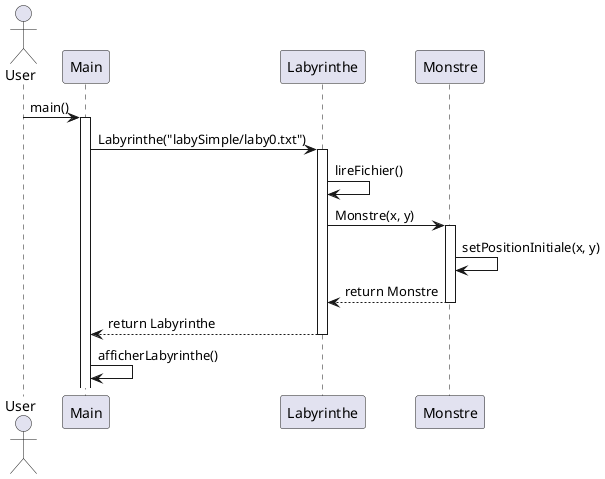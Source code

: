 @startuml
actor User
participant Main
participant Labyrinthe
participant Monstre

User -> Main: main()
activate Main
Main -> Labyrinthe: Labyrinthe("labySimple/laby0.txt")
activate Labyrinthe
Labyrinthe -> Labyrinthe: lireFichier()
Labyrinthe -> Monstre: Monstre(x, y)
activate Monstre
Monstre -> Monstre: setPositionInitiale(x, y)
Monstre --> Labyrinthe: return Monstre
deactivate Monstre
Labyrinthe --> Main: return Labyrinthe
deactivate Labyrinthe
Main -> Main: afficherLabyrinthe()
@enduml